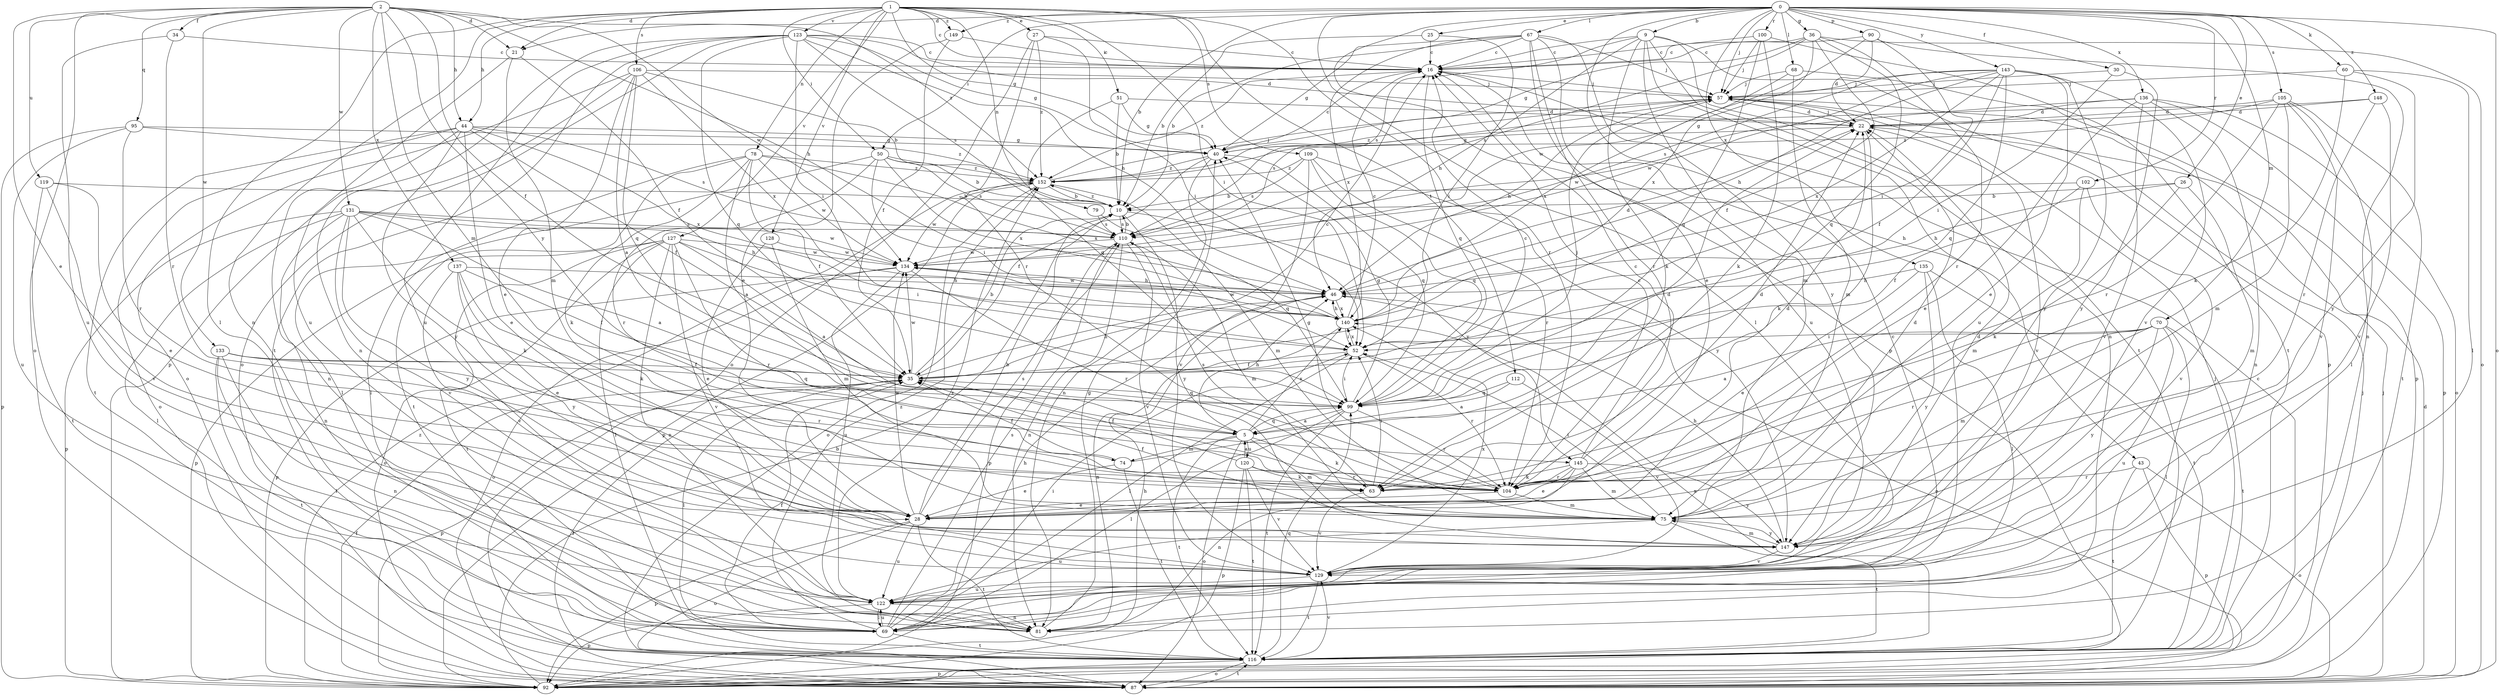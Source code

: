 strict digraph  {
0;
1;
2;
5;
9;
10;
16;
21;
22;
25;
26;
27;
28;
30;
34;
35;
36;
40;
43;
44;
46;
50;
51;
52;
57;
60;
63;
67;
68;
69;
70;
74;
75;
78;
79;
81;
87;
90;
92;
95;
99;
100;
102;
104;
105;
106;
109;
110;
112;
116;
119;
120;
122;
123;
127;
128;
129;
131;
133;
134;
135;
136;
137;
140;
143;
145;
147;
148;
149;
152;
0 -> 9  [label=b];
0 -> 10  [label=b];
0 -> 21  [label=d];
0 -> 25  [label=e];
0 -> 26  [label=e];
0 -> 30  [label=f];
0 -> 36  [label=g];
0 -> 43  [label=h];
0 -> 50  [label=i];
0 -> 57  [label=j];
0 -> 60  [label=k];
0 -> 67  [label=l];
0 -> 68  [label=l];
0 -> 69  [label=l];
0 -> 70  [label=m];
0 -> 87  [label=o];
0 -> 90  [label=p];
0 -> 92  [label=p];
0 -> 100  [label=r];
0 -> 102  [label=r];
0 -> 105  [label=s];
0 -> 135  [label=x];
0 -> 136  [label=x];
0 -> 143  [label=y];
0 -> 148  [label=z];
0 -> 149  [label=z];
1 -> 16  [label=c];
1 -> 21  [label=d];
1 -> 27  [label=e];
1 -> 40  [label=g];
1 -> 44  [label=h];
1 -> 50  [label=i];
1 -> 51  [label=i];
1 -> 52  [label=i];
1 -> 69  [label=l];
1 -> 78  [label=n];
1 -> 79  [label=n];
1 -> 81  [label=n];
1 -> 104  [label=r];
1 -> 106  [label=s];
1 -> 109  [label=s];
1 -> 112  [label=t];
1 -> 123  [label=v];
1 -> 127  [label=v];
1 -> 128  [label=v];
1 -> 149  [label=z];
2 -> 21  [label=d];
2 -> 28  [label=e];
2 -> 34  [label=f];
2 -> 35  [label=f];
2 -> 44  [label=h];
2 -> 46  [label=h];
2 -> 74  [label=m];
2 -> 87  [label=o];
2 -> 95  [label=q];
2 -> 119  [label=u];
2 -> 131  [label=w];
2 -> 133  [label=w];
2 -> 134  [label=w];
2 -> 137  [label=x];
2 -> 145  [label=y];
2 -> 152  [label=z];
5 -> 46  [label=h];
5 -> 63  [label=k];
5 -> 74  [label=m];
5 -> 75  [label=m];
5 -> 87  [label=o];
5 -> 99  [label=q];
5 -> 116  [label=t];
5 -> 120  [label=u];
5 -> 140  [label=x];
9 -> 16  [label=c];
9 -> 46  [label=h];
9 -> 63  [label=k];
9 -> 75  [label=m];
9 -> 81  [label=n];
9 -> 92  [label=p];
9 -> 110  [label=s];
9 -> 116  [label=t];
9 -> 122  [label=u];
10 -> 110  [label=s];
10 -> 145  [label=y];
10 -> 147  [label=y];
10 -> 152  [label=z];
16 -> 57  [label=j];
16 -> 99  [label=q];
16 -> 152  [label=z];
21 -> 35  [label=f];
21 -> 75  [label=m];
21 -> 122  [label=u];
22 -> 40  [label=g];
22 -> 57  [label=j];
22 -> 63  [label=k];
22 -> 129  [label=v];
25 -> 10  [label=b];
25 -> 16  [label=c];
25 -> 52  [label=i];
26 -> 10  [label=b];
26 -> 46  [label=h];
26 -> 63  [label=k];
26 -> 75  [label=m];
27 -> 16  [label=c];
27 -> 52  [label=i];
27 -> 87  [label=o];
27 -> 104  [label=r];
27 -> 152  [label=z];
28 -> 10  [label=b];
28 -> 87  [label=o];
28 -> 92  [label=p];
28 -> 110  [label=s];
28 -> 116  [label=t];
28 -> 122  [label=u];
28 -> 134  [label=w];
30 -> 52  [label=i];
30 -> 57  [label=j];
30 -> 147  [label=y];
34 -> 16  [label=c];
34 -> 104  [label=r];
34 -> 122  [label=u];
35 -> 10  [label=b];
35 -> 16  [label=c];
35 -> 46  [label=h];
35 -> 69  [label=l];
35 -> 92  [label=p];
35 -> 99  [label=q];
35 -> 134  [label=w];
36 -> 16  [label=c];
36 -> 35  [label=f];
36 -> 40  [label=g];
36 -> 87  [label=o];
36 -> 99  [label=q];
36 -> 104  [label=r];
36 -> 110  [label=s];
36 -> 140  [label=x];
40 -> 16  [label=c];
40 -> 35  [label=f];
40 -> 81  [label=n];
40 -> 99  [label=q];
40 -> 152  [label=z];
43 -> 87  [label=o];
43 -> 92  [label=p];
43 -> 104  [label=r];
43 -> 116  [label=t];
44 -> 28  [label=e];
44 -> 35  [label=f];
44 -> 40  [label=g];
44 -> 81  [label=n];
44 -> 87  [label=o];
44 -> 110  [label=s];
44 -> 116  [label=t];
44 -> 140  [label=x];
44 -> 147  [label=y];
46 -> 22  [label=d];
46 -> 87  [label=o];
46 -> 134  [label=w];
46 -> 140  [label=x];
50 -> 10  [label=b];
50 -> 52  [label=i];
50 -> 69  [label=l];
50 -> 104  [label=r];
50 -> 110  [label=s];
50 -> 140  [label=x];
50 -> 152  [label=z];
51 -> 10  [label=b];
51 -> 22  [label=d];
51 -> 40  [label=g];
51 -> 99  [label=q];
52 -> 35  [label=f];
52 -> 69  [label=l];
52 -> 104  [label=r];
52 -> 140  [label=x];
57 -> 22  [label=d];
57 -> 46  [label=h];
57 -> 110  [label=s];
57 -> 152  [label=z];
60 -> 57  [label=j];
60 -> 63  [label=k];
60 -> 69  [label=l];
60 -> 147  [label=y];
63 -> 52  [label=i];
63 -> 110  [label=s];
63 -> 129  [label=v];
67 -> 10  [label=b];
67 -> 16  [label=c];
67 -> 28  [label=e];
67 -> 40  [label=g];
67 -> 57  [label=j];
67 -> 104  [label=r];
67 -> 122  [label=u];
67 -> 140  [label=x];
67 -> 147  [label=y];
68 -> 57  [label=j];
68 -> 75  [label=m];
68 -> 92  [label=p];
68 -> 140  [label=x];
69 -> 35  [label=f];
69 -> 46  [label=h];
69 -> 52  [label=i];
69 -> 110  [label=s];
69 -> 116  [label=t];
69 -> 122  [label=u];
69 -> 152  [label=z];
70 -> 5  [label=a];
70 -> 52  [label=i];
70 -> 69  [label=l];
70 -> 75  [label=m];
70 -> 104  [label=r];
70 -> 116  [label=t];
70 -> 122  [label=u];
70 -> 147  [label=y];
74 -> 22  [label=d];
74 -> 28  [label=e];
74 -> 35  [label=f];
74 -> 116  [label=t];
75 -> 22  [label=d];
75 -> 35  [label=f];
75 -> 52  [label=i];
75 -> 116  [label=t];
75 -> 122  [label=u];
75 -> 147  [label=y];
78 -> 5  [label=a];
78 -> 35  [label=f];
78 -> 63  [label=k];
78 -> 69  [label=l];
78 -> 116  [label=t];
78 -> 134  [label=w];
78 -> 140  [label=x];
78 -> 152  [label=z];
79 -> 99  [label=q];
79 -> 110  [label=s];
81 -> 40  [label=g];
87 -> 22  [label=d];
87 -> 35  [label=f];
87 -> 57  [label=j];
87 -> 116  [label=t];
90 -> 16  [label=c];
90 -> 22  [label=d];
90 -> 52  [label=i];
90 -> 81  [label=n];
90 -> 134  [label=w];
92 -> 10  [label=b];
92 -> 16  [label=c];
92 -> 35  [label=f];
92 -> 46  [label=h];
92 -> 57  [label=j];
92 -> 152  [label=z];
95 -> 40  [label=g];
95 -> 92  [label=p];
95 -> 104  [label=r];
95 -> 122  [label=u];
95 -> 152  [label=z];
99 -> 5  [label=a];
99 -> 16  [label=c];
99 -> 40  [label=g];
99 -> 52  [label=i];
99 -> 57  [label=j];
99 -> 69  [label=l];
99 -> 104  [label=r];
99 -> 116  [label=t];
100 -> 16  [label=c];
100 -> 57  [label=j];
100 -> 63  [label=k];
100 -> 99  [label=q];
100 -> 116  [label=t];
102 -> 10  [label=b];
102 -> 35  [label=f];
102 -> 75  [label=m];
102 -> 129  [label=v];
104 -> 16  [label=c];
104 -> 22  [label=d];
104 -> 28  [label=e];
104 -> 40  [label=g];
104 -> 75  [label=m];
105 -> 22  [label=d];
105 -> 69  [label=l];
105 -> 75  [label=m];
105 -> 104  [label=r];
105 -> 116  [label=t];
105 -> 129  [label=v];
105 -> 152  [label=z];
106 -> 5  [label=a];
106 -> 10  [label=b];
106 -> 28  [label=e];
106 -> 57  [label=j];
106 -> 81  [label=n];
106 -> 87  [label=o];
106 -> 99  [label=q];
106 -> 140  [label=x];
109 -> 99  [label=q];
109 -> 104  [label=r];
109 -> 110  [label=s];
109 -> 129  [label=v];
109 -> 147  [label=y];
109 -> 152  [label=z];
110 -> 10  [label=b];
110 -> 75  [label=m];
110 -> 81  [label=n];
110 -> 92  [label=p];
110 -> 129  [label=v];
110 -> 134  [label=w];
112 -> 5  [label=a];
112 -> 99  [label=q];
112 -> 129  [label=v];
116 -> 57  [label=j];
116 -> 87  [label=o];
116 -> 92  [label=p];
116 -> 99  [label=q];
116 -> 129  [label=v];
116 -> 140  [label=x];
119 -> 10  [label=b];
119 -> 28  [label=e];
119 -> 116  [label=t];
119 -> 129  [label=v];
120 -> 5  [label=a];
120 -> 35  [label=f];
120 -> 63  [label=k];
120 -> 92  [label=p];
120 -> 104  [label=r];
120 -> 116  [label=t];
120 -> 129  [label=v];
122 -> 16  [label=c];
122 -> 69  [label=l];
122 -> 81  [label=n];
122 -> 92  [label=p];
122 -> 152  [label=z];
123 -> 16  [label=c];
123 -> 22  [label=d];
123 -> 40  [label=g];
123 -> 46  [label=h];
123 -> 52  [label=i];
123 -> 87  [label=o];
123 -> 92  [label=p];
123 -> 99  [label=q];
123 -> 110  [label=s];
123 -> 116  [label=t];
123 -> 122  [label=u];
127 -> 5  [label=a];
127 -> 52  [label=i];
127 -> 69  [label=l];
127 -> 81  [label=n];
127 -> 87  [label=o];
127 -> 92  [label=p];
127 -> 104  [label=r];
127 -> 116  [label=t];
127 -> 129  [label=v];
127 -> 134  [label=w];
128 -> 28  [label=e];
128 -> 75  [label=m];
128 -> 134  [label=w];
129 -> 116  [label=t];
129 -> 122  [label=u];
129 -> 140  [label=x];
131 -> 5  [label=a];
131 -> 46  [label=h];
131 -> 63  [label=k];
131 -> 69  [label=l];
131 -> 81  [label=n];
131 -> 92  [label=p];
131 -> 110  [label=s];
131 -> 129  [label=v];
131 -> 134  [label=w];
131 -> 147  [label=y];
133 -> 35  [label=f];
133 -> 69  [label=l];
133 -> 81  [label=n];
133 -> 99  [label=q];
133 -> 104  [label=r];
133 -> 116  [label=t];
134 -> 46  [label=h];
134 -> 87  [label=o];
134 -> 92  [label=p];
134 -> 104  [label=r];
134 -> 122  [label=u];
135 -> 28  [label=e];
135 -> 46  [label=h];
135 -> 69  [label=l];
135 -> 116  [label=t];
135 -> 147  [label=y];
136 -> 22  [label=d];
136 -> 28  [label=e];
136 -> 81  [label=n];
136 -> 87  [label=o];
136 -> 92  [label=p];
136 -> 129  [label=v];
136 -> 134  [label=w];
137 -> 28  [label=e];
137 -> 35  [label=f];
137 -> 46  [label=h];
137 -> 63  [label=k];
137 -> 129  [label=v];
137 -> 147  [label=y];
140 -> 16  [label=c];
140 -> 46  [label=h];
140 -> 52  [label=i];
140 -> 81  [label=n];
140 -> 134  [label=w];
143 -> 28  [label=e];
143 -> 35  [label=f];
143 -> 46  [label=h];
143 -> 57  [label=j];
143 -> 99  [label=q];
143 -> 110  [label=s];
143 -> 129  [label=v];
143 -> 134  [label=w];
143 -> 140  [label=x];
143 -> 147  [label=y];
145 -> 16  [label=c];
145 -> 22  [label=d];
145 -> 28  [label=e];
145 -> 63  [label=k];
145 -> 75  [label=m];
145 -> 81  [label=n];
145 -> 104  [label=r];
145 -> 147  [label=y];
147 -> 22  [label=d];
147 -> 46  [label=h];
147 -> 75  [label=m];
147 -> 129  [label=v];
148 -> 22  [label=d];
148 -> 40  [label=g];
148 -> 104  [label=r];
148 -> 129  [label=v];
149 -> 16  [label=c];
149 -> 28  [label=e];
149 -> 35  [label=f];
152 -> 10  [label=b];
152 -> 57  [label=j];
152 -> 75  [label=m];
152 -> 87  [label=o];
152 -> 92  [label=p];
152 -> 134  [label=w];
}
